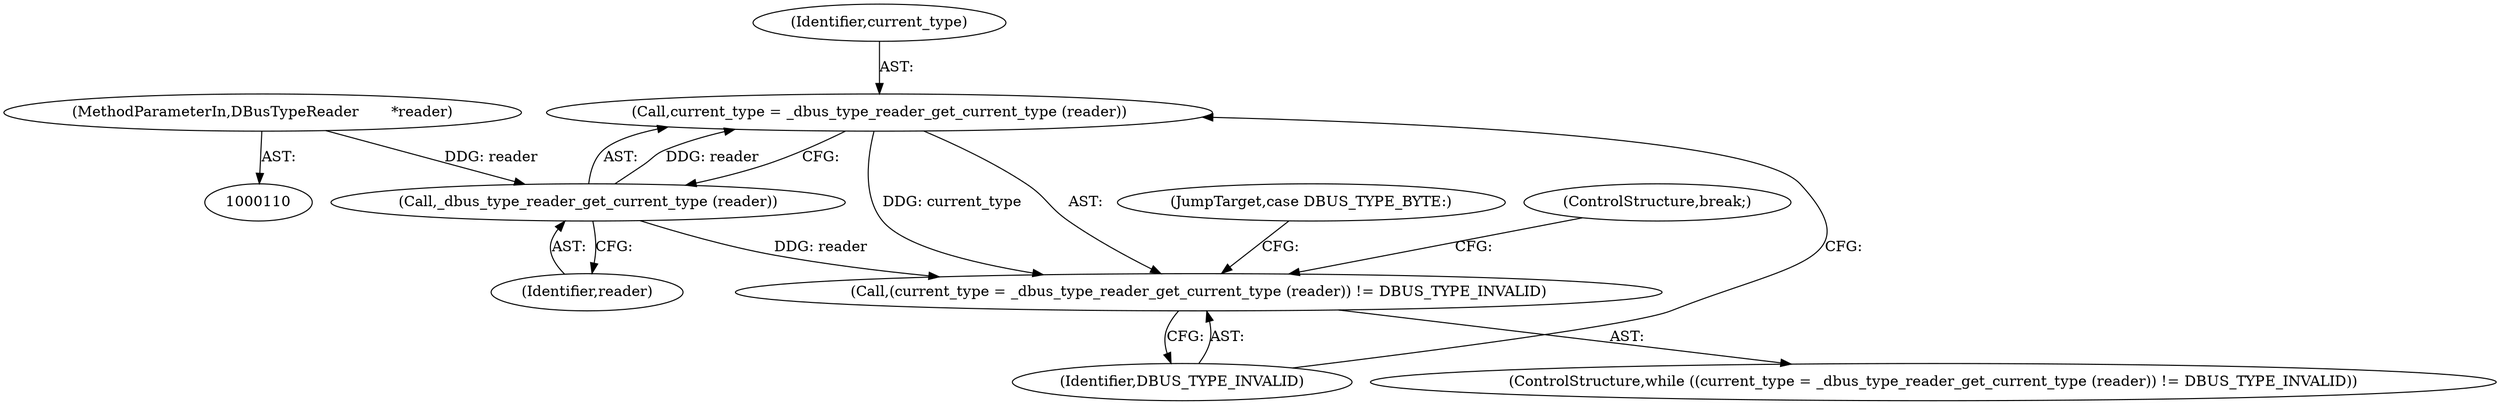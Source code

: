 digraph "0_dbus_7d65a3a6ed8815e34a99c680ac3869fde49dbbd4@API" {
"1000121" [label="(Call,current_type = _dbus_type_reader_get_current_type (reader))"];
"1000123" [label="(Call,_dbus_type_reader_get_current_type (reader))"];
"1000111" [label="(MethodParameterIn,DBusTypeReader       *reader)"];
"1000120" [label="(Call,(current_type = _dbus_type_reader_get_current_type (reader)) != DBUS_TYPE_INVALID)"];
"1000122" [label="(Identifier,current_type)"];
"1000121" [label="(Call,current_type = _dbus_type_reader_get_current_type (reader))"];
"1000123" [label="(Call,_dbus_type_reader_get_current_type (reader))"];
"1000120" [label="(Call,(current_type = _dbus_type_reader_get_current_type (reader)) != DBUS_TYPE_INVALID)"];
"1000124" [label="(Identifier,reader)"];
"1000125" [label="(Identifier,DBUS_TYPE_INVALID)"];
"1000119" [label="(ControlStructure,while ((current_type = _dbus_type_reader_get_current_type (reader)) != DBUS_TYPE_INVALID))"];
"1000128" [label="(JumpTarget,case DBUS_TYPE_BYTE:)"];
"1000111" [label="(MethodParameterIn,DBusTypeReader       *reader)"];
"1000748" [label="(ControlStructure,break;)"];
"1000121" -> "1000120"  [label="AST: "];
"1000121" -> "1000123"  [label="CFG: "];
"1000122" -> "1000121"  [label="AST: "];
"1000123" -> "1000121"  [label="AST: "];
"1000125" -> "1000121"  [label="CFG: "];
"1000121" -> "1000120"  [label="DDG: current_type"];
"1000123" -> "1000121"  [label="DDG: reader"];
"1000123" -> "1000124"  [label="CFG: "];
"1000124" -> "1000123"  [label="AST: "];
"1000123" -> "1000120"  [label="DDG: reader"];
"1000111" -> "1000123"  [label="DDG: reader"];
"1000111" -> "1000110"  [label="AST: "];
"1000120" -> "1000119"  [label="AST: "];
"1000120" -> "1000125"  [label="CFG: "];
"1000125" -> "1000120"  [label="AST: "];
"1000128" -> "1000120"  [label="CFG: "];
"1000748" -> "1000120"  [label="CFG: "];
}
